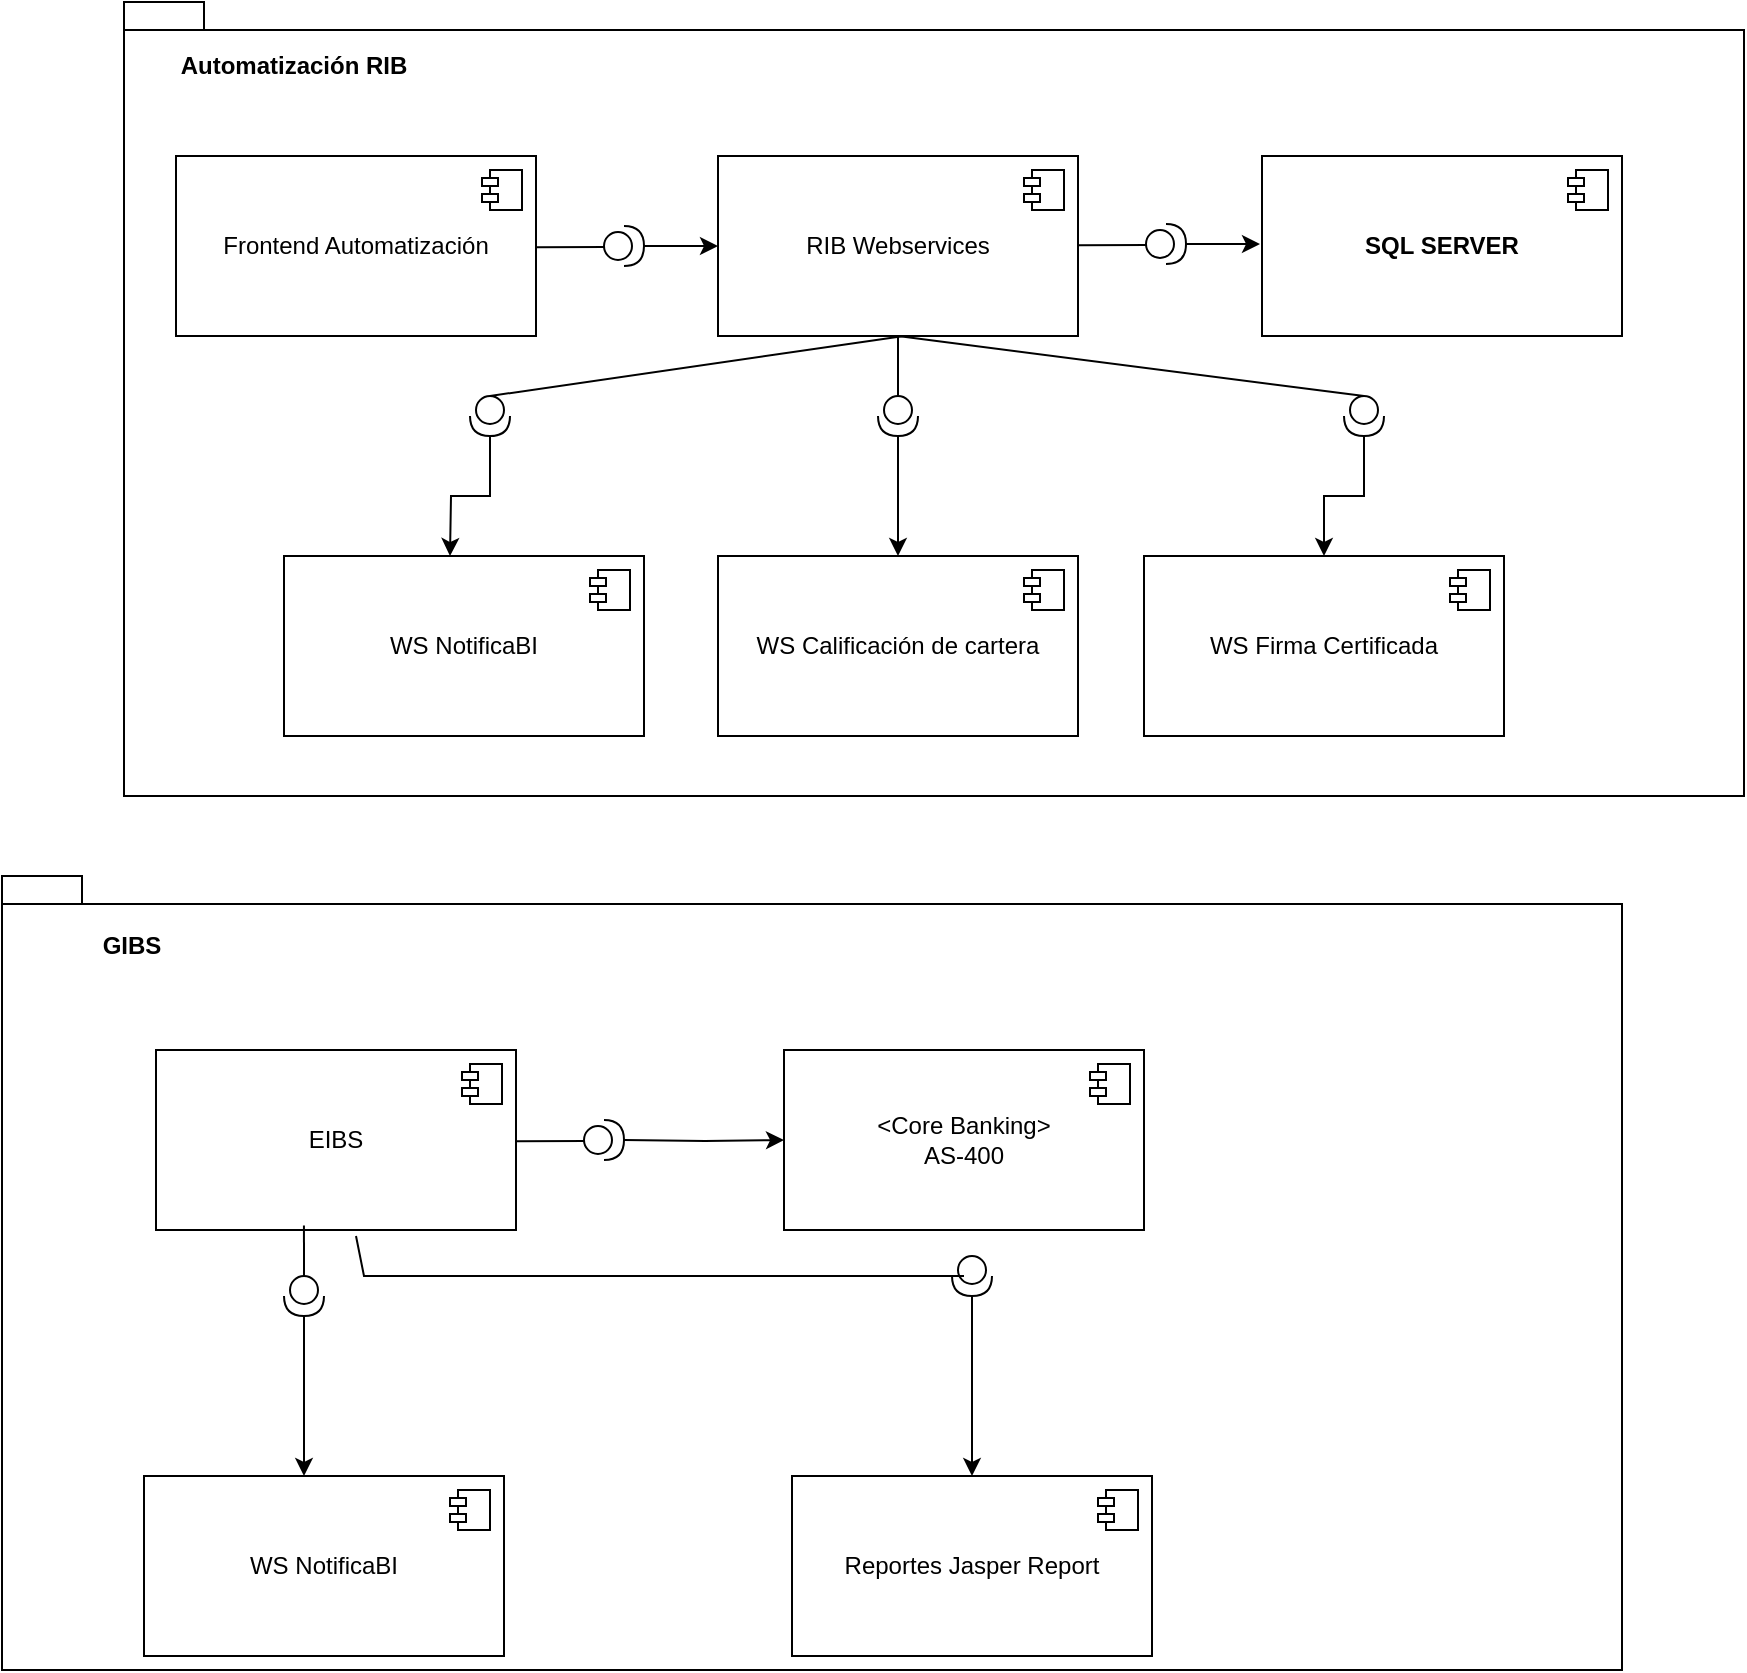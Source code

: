 <mxfile version="24.8.1" pages="2">
  <diagram name="Página-1" id="msPRzkylFATK_xLoIXuE">
    <mxGraphModel dx="2796" dy="878" grid="1" gridSize="10" guides="1" tooltips="1" connect="1" arrows="1" fold="1" page="1" pageScale="1" pageWidth="827" pageHeight="1169" math="0" shadow="0">
      <root>
        <mxCell id="0" />
        <mxCell id="1" parent="0" />
        <mxCell id="qC0ujZglw4TgO-LQhZYu-1" value="" style="shape=folder;fontStyle=1;spacingTop=10;tabWidth=40;tabHeight=14;tabPosition=left;html=1;whiteSpace=wrap;" parent="1" vertex="1">
          <mxGeometry x="-10" y="3" width="810" height="397" as="geometry" />
        </mxCell>
        <mxCell id="qC0ujZglw4TgO-LQhZYu-2" value="RIB Webservices" style="html=1;dropTarget=0;whiteSpace=wrap;" parent="1" vertex="1">
          <mxGeometry x="287" y="80" width="180" height="90" as="geometry" />
        </mxCell>
        <mxCell id="qC0ujZglw4TgO-LQhZYu-3" value="" style="shape=module;jettyWidth=8;jettyHeight=4;" parent="qC0ujZglw4TgO-LQhZYu-2" vertex="1">
          <mxGeometry x="1" width="20" height="20" relative="1" as="geometry">
            <mxPoint x="-27" y="7" as="offset" />
          </mxGeometry>
        </mxCell>
        <mxCell id="qC0ujZglw4TgO-LQhZYu-4" value="&lt;b&gt;SQL SERVER&lt;/b&gt;" style="html=1;dropTarget=0;whiteSpace=wrap;" parent="1" vertex="1">
          <mxGeometry x="559" y="80" width="180" height="90" as="geometry" />
        </mxCell>
        <mxCell id="qC0ujZglw4TgO-LQhZYu-5" value="" style="shape=module;jettyWidth=8;jettyHeight=4;" parent="qC0ujZglw4TgO-LQhZYu-4" vertex="1">
          <mxGeometry x="1" width="20" height="20" relative="1" as="geometry">
            <mxPoint x="-27" y="7" as="offset" />
          </mxGeometry>
        </mxCell>
        <mxCell id="qC0ujZglw4TgO-LQhZYu-6" value="WS Calificación de cartera" style="html=1;dropTarget=0;whiteSpace=wrap;" parent="1" vertex="1">
          <mxGeometry x="287" y="280" width="180" height="90" as="geometry" />
        </mxCell>
        <mxCell id="qC0ujZglw4TgO-LQhZYu-7" value="" style="shape=module;jettyWidth=8;jettyHeight=4;" parent="qC0ujZglw4TgO-LQhZYu-6" vertex="1">
          <mxGeometry x="1" width="20" height="20" relative="1" as="geometry">
            <mxPoint x="-27" y="7" as="offset" />
          </mxGeometry>
        </mxCell>
        <mxCell id="qC0ujZglw4TgO-LQhZYu-8" value="Frontend Automatización" style="html=1;dropTarget=0;whiteSpace=wrap;" parent="1" vertex="1">
          <mxGeometry x="16" y="80" width="180" height="90" as="geometry" />
        </mxCell>
        <mxCell id="qC0ujZglw4TgO-LQhZYu-9" value="" style="shape=module;jettyWidth=8;jettyHeight=4;" parent="qC0ujZglw4TgO-LQhZYu-8" vertex="1">
          <mxGeometry x="1" width="20" height="20" relative="1" as="geometry">
            <mxPoint x="-27" y="7" as="offset" />
          </mxGeometry>
        </mxCell>
        <mxCell id="qC0ujZglw4TgO-LQhZYu-10" style="edgeStyle=orthogonalEdgeStyle;rounded=0;orthogonalLoop=1;jettySize=auto;html=1;entryX=0;entryY=0.5;entryDx=0;entryDy=0;" parent="1" target="qC0ujZglw4TgO-LQhZYu-2" edge="1">
          <mxGeometry relative="1" as="geometry">
            <mxPoint x="250" y="125" as="sourcePoint" />
          </mxGeometry>
        </mxCell>
        <mxCell id="qC0ujZglw4TgO-LQhZYu-11" value="" style="shape=providedRequiredInterface;html=1;verticalLabelPosition=bottom;sketch=0;" parent="1" vertex="1">
          <mxGeometry x="230" y="115" width="20" height="20" as="geometry" />
        </mxCell>
        <mxCell id="qC0ujZglw4TgO-LQhZYu-12" value="" style="endArrow=none;html=1;rounded=0;entryX=0.556;entryY=0.521;entryDx=0;entryDy=0;entryPerimeter=0;" parent="1" edge="1">
          <mxGeometry width="50" height="50" relative="1" as="geometry">
            <mxPoint x="196" y="125.66" as="sourcePoint" />
            <mxPoint x="230.36" y="125.497" as="targetPoint" />
          </mxGeometry>
        </mxCell>
        <mxCell id="qC0ujZglw4TgO-LQhZYu-13" style="edgeStyle=orthogonalEdgeStyle;rounded=0;orthogonalLoop=1;jettySize=auto;html=1;entryX=0;entryY=0.5;entryDx=0;entryDy=0;" parent="1" edge="1">
          <mxGeometry relative="1" as="geometry">
            <mxPoint x="521" y="124" as="sourcePoint" />
            <mxPoint x="558" y="124" as="targetPoint" />
          </mxGeometry>
        </mxCell>
        <mxCell id="qC0ujZglw4TgO-LQhZYu-14" value="" style="shape=providedRequiredInterface;html=1;verticalLabelPosition=bottom;sketch=0;" parent="1" vertex="1">
          <mxGeometry x="501" y="114" width="20" height="20" as="geometry" />
        </mxCell>
        <mxCell id="qC0ujZglw4TgO-LQhZYu-15" value="" style="endArrow=none;html=1;rounded=0;entryX=0.556;entryY=0.521;entryDx=0;entryDy=0;entryPerimeter=0;" parent="1" edge="1">
          <mxGeometry width="50" height="50" relative="1" as="geometry">
            <mxPoint x="467" y="124.66" as="sourcePoint" />
            <mxPoint x="501.36" y="124.497" as="targetPoint" />
          </mxGeometry>
        </mxCell>
        <mxCell id="qC0ujZglw4TgO-LQhZYu-16" value="" style="shape=providedRequiredInterface;html=1;verticalLabelPosition=bottom;sketch=0;rotation=90;" parent="1" vertex="1">
          <mxGeometry x="367" y="200" width="20" height="20" as="geometry" />
        </mxCell>
        <mxCell id="qC0ujZglw4TgO-LQhZYu-17" value="" style="endArrow=none;html=1;rounded=0;exitX=0;exitY=0.5;exitDx=0;exitDy=0;exitPerimeter=0;entryX=0.5;entryY=1;entryDx=0;entryDy=0;" parent="1" source="qC0ujZglw4TgO-LQhZYu-16" target="qC0ujZglw4TgO-LQhZYu-2" edge="1">
          <mxGeometry width="50" height="50" relative="1" as="geometry">
            <mxPoint x="216" y="254.66" as="sourcePoint" />
            <mxPoint x="250.36" y="254.497" as="targetPoint" />
          </mxGeometry>
        </mxCell>
        <mxCell id="qC0ujZglw4TgO-LQhZYu-18" style="edgeStyle=orthogonalEdgeStyle;rounded=0;orthogonalLoop=1;jettySize=auto;html=1;entryX=0.5;entryY=0;entryDx=0;entryDy=0;exitX=1;exitY=0.5;exitDx=0;exitDy=0;exitPerimeter=0;" parent="1" source="qC0ujZglw4TgO-LQhZYu-16" target="qC0ujZglw4TgO-LQhZYu-6" edge="1">
          <mxGeometry relative="1" as="geometry">
            <mxPoint x="655" y="227" as="sourcePoint" />
            <mxPoint x="692" y="227" as="targetPoint" />
          </mxGeometry>
        </mxCell>
        <mxCell id="qC0ujZglw4TgO-LQhZYu-19" value="WS Firma Certificada" style="html=1;dropTarget=0;whiteSpace=wrap;" parent="1" vertex="1">
          <mxGeometry x="500" y="280" width="180" height="90" as="geometry" />
        </mxCell>
        <mxCell id="qC0ujZglw4TgO-LQhZYu-20" value="" style="shape=module;jettyWidth=8;jettyHeight=4;" parent="qC0ujZglw4TgO-LQhZYu-19" vertex="1">
          <mxGeometry x="1" width="20" height="20" relative="1" as="geometry">
            <mxPoint x="-27" y="7" as="offset" />
          </mxGeometry>
        </mxCell>
        <mxCell id="qC0ujZglw4TgO-LQhZYu-21" value="WS NotificaBI" style="html=1;dropTarget=0;whiteSpace=wrap;" parent="1" vertex="1">
          <mxGeometry x="70" y="280" width="180" height="90" as="geometry" />
        </mxCell>
        <mxCell id="qC0ujZglw4TgO-LQhZYu-22" value="" style="shape=module;jettyWidth=8;jettyHeight=4;" parent="qC0ujZglw4TgO-LQhZYu-21" vertex="1">
          <mxGeometry x="1" width="20" height="20" relative="1" as="geometry">
            <mxPoint x="-27" y="7" as="offset" />
          </mxGeometry>
        </mxCell>
        <mxCell id="qC0ujZglw4TgO-LQhZYu-24" value="" style="shape=providedRequiredInterface;html=1;verticalLabelPosition=bottom;sketch=0;rotation=90;" parent="1" vertex="1">
          <mxGeometry x="600" y="200" width="20" height="20" as="geometry" />
        </mxCell>
        <mxCell id="qC0ujZglw4TgO-LQhZYu-25" value="" style="endArrow=none;html=1;rounded=0;exitX=0;exitY=0.5;exitDx=0;exitDy=0;exitPerimeter=0;entryX=0.5;entryY=1;entryDx=0;entryDy=0;" parent="1" source="qC0ujZglw4TgO-LQhZYu-24" target="qC0ujZglw4TgO-LQhZYu-2" edge="1">
          <mxGeometry width="50" height="50" relative="1" as="geometry">
            <mxPoint x="226" y="264.66" as="sourcePoint" />
            <mxPoint x="387" y="180" as="targetPoint" />
          </mxGeometry>
        </mxCell>
        <mxCell id="qC0ujZglw4TgO-LQhZYu-26" style="edgeStyle=orthogonalEdgeStyle;rounded=0;orthogonalLoop=1;jettySize=auto;html=1;exitX=1;exitY=0.5;exitDx=0;exitDy=0;exitPerimeter=0;" parent="1" source="qC0ujZglw4TgO-LQhZYu-24" target="qC0ujZglw4TgO-LQhZYu-19" edge="1">
          <mxGeometry relative="1" as="geometry">
            <mxPoint x="665" y="237" as="sourcePoint" />
            <mxPoint x="387" y="290" as="targetPoint" />
          </mxGeometry>
        </mxCell>
        <mxCell id="qC0ujZglw4TgO-LQhZYu-28" value="" style="shape=providedRequiredInterface;html=1;verticalLabelPosition=bottom;sketch=0;rotation=90;" parent="1" vertex="1">
          <mxGeometry x="163" y="200" width="20" height="20" as="geometry" />
        </mxCell>
        <mxCell id="qC0ujZglw4TgO-LQhZYu-29" value="" style="endArrow=none;html=1;rounded=0;exitX=0;exitY=0.5;exitDx=0;exitDy=0;exitPerimeter=0;" parent="1" source="qC0ujZglw4TgO-LQhZYu-28" edge="1">
          <mxGeometry width="50" height="50" relative="1" as="geometry">
            <mxPoint x="-211" y="264.66" as="sourcePoint" />
            <mxPoint x="380" y="170" as="targetPoint" />
          </mxGeometry>
        </mxCell>
        <mxCell id="qC0ujZglw4TgO-LQhZYu-30" style="edgeStyle=orthogonalEdgeStyle;rounded=0;orthogonalLoop=1;jettySize=auto;html=1;exitX=1;exitY=0.5;exitDx=0;exitDy=0;exitPerimeter=0;" parent="1" source="qC0ujZglw4TgO-LQhZYu-28" edge="1">
          <mxGeometry relative="1" as="geometry">
            <mxPoint x="228" y="237" as="sourcePoint" />
            <mxPoint x="153" y="280" as="targetPoint" />
          </mxGeometry>
        </mxCell>
        <mxCell id="qC0ujZglw4TgO-LQhZYu-31" value="&lt;b&gt;Automatización RIB&lt;/b&gt;" style="text;html=1;align=center;verticalAlign=middle;whiteSpace=wrap;rounded=0;" parent="1" vertex="1">
          <mxGeometry x="10" y="20" width="130" height="30" as="geometry" />
        </mxCell>
        <mxCell id="qC0ujZglw4TgO-LQhZYu-61" value="" style="shape=folder;fontStyle=1;spacingTop=10;tabWidth=40;tabHeight=14;tabPosition=left;html=1;whiteSpace=wrap;" parent="1" vertex="1">
          <mxGeometry x="-71" y="440" width="810" height="397" as="geometry" />
        </mxCell>
        <mxCell id="qC0ujZglw4TgO-LQhZYu-62" value="&lt;div&gt;&amp;lt;Core Banking&amp;gt;&lt;/div&gt;AS-400" style="html=1;dropTarget=0;whiteSpace=wrap;" parent="1" vertex="1">
          <mxGeometry x="320" y="527" width="180" height="90" as="geometry" />
        </mxCell>
        <mxCell id="qC0ujZglw4TgO-LQhZYu-63" value="" style="shape=module;jettyWidth=8;jettyHeight=4;" parent="qC0ujZglw4TgO-LQhZYu-62" vertex="1">
          <mxGeometry x="1" width="20" height="20" relative="1" as="geometry">
            <mxPoint x="-27" y="7" as="offset" />
          </mxGeometry>
        </mxCell>
        <mxCell id="qC0ujZglw4TgO-LQhZYu-68" value="EIBS" style="html=1;dropTarget=0;whiteSpace=wrap;" parent="1" vertex="1">
          <mxGeometry x="6" y="527" width="180" height="90" as="geometry" />
        </mxCell>
        <mxCell id="qC0ujZglw4TgO-LQhZYu-69" value="" style="shape=module;jettyWidth=8;jettyHeight=4;" parent="qC0ujZglw4TgO-LQhZYu-68" vertex="1">
          <mxGeometry x="1" width="20" height="20" relative="1" as="geometry">
            <mxPoint x="-27" y="7" as="offset" />
          </mxGeometry>
        </mxCell>
        <mxCell id="qC0ujZglw4TgO-LQhZYu-70" style="edgeStyle=orthogonalEdgeStyle;rounded=0;orthogonalLoop=1;jettySize=auto;html=1;entryX=0;entryY=0.5;entryDx=0;entryDy=0;" parent="1" target="qC0ujZglw4TgO-LQhZYu-62" edge="1">
          <mxGeometry relative="1" as="geometry">
            <mxPoint x="240" y="572" as="sourcePoint" />
          </mxGeometry>
        </mxCell>
        <mxCell id="qC0ujZglw4TgO-LQhZYu-71" value="" style="shape=providedRequiredInterface;html=1;verticalLabelPosition=bottom;sketch=0;" parent="1" vertex="1">
          <mxGeometry x="220" y="562" width="20" height="20" as="geometry" />
        </mxCell>
        <mxCell id="qC0ujZglw4TgO-LQhZYu-72" value="" style="endArrow=none;html=1;rounded=0;entryX=0.556;entryY=0.521;entryDx=0;entryDy=0;entryPerimeter=0;" parent="1" edge="1">
          <mxGeometry width="50" height="50" relative="1" as="geometry">
            <mxPoint x="186" y="572.66" as="sourcePoint" />
            <mxPoint x="220.36" y="572.497" as="targetPoint" />
          </mxGeometry>
        </mxCell>
        <mxCell id="qC0ujZglw4TgO-LQhZYu-81" value="WS NotificaBI" style="html=1;dropTarget=0;whiteSpace=wrap;" parent="1" vertex="1">
          <mxGeometry y="740" width="180" height="90" as="geometry" />
        </mxCell>
        <mxCell id="qC0ujZglw4TgO-LQhZYu-82" value="" style="shape=module;jettyWidth=8;jettyHeight=4;" parent="qC0ujZglw4TgO-LQhZYu-81" vertex="1">
          <mxGeometry x="1" width="20" height="20" relative="1" as="geometry">
            <mxPoint x="-27" y="7" as="offset" />
          </mxGeometry>
        </mxCell>
        <mxCell id="qC0ujZglw4TgO-LQhZYu-86" value="" style="shape=providedRequiredInterface;html=1;verticalLabelPosition=bottom;sketch=0;rotation=90;" parent="1" vertex="1">
          <mxGeometry x="70" y="640" width="20" height="20" as="geometry" />
        </mxCell>
        <mxCell id="qC0ujZglw4TgO-LQhZYu-87" value="" style="endArrow=none;html=1;rounded=0;exitX=0;exitY=0.5;exitDx=0;exitDy=0;exitPerimeter=0;entryX=0.411;entryY=0.975;entryDx=0;entryDy=0;entryPerimeter=0;" parent="1" source="qC0ujZglw4TgO-LQhZYu-86" target="qC0ujZglw4TgO-LQhZYu-68" edge="1">
          <mxGeometry width="50" height="50" relative="1" as="geometry">
            <mxPoint x="-221" y="711.66" as="sourcePoint" />
            <mxPoint x="370" y="617" as="targetPoint" />
          </mxGeometry>
        </mxCell>
        <mxCell id="qC0ujZglw4TgO-LQhZYu-88" style="edgeStyle=orthogonalEdgeStyle;rounded=0;orthogonalLoop=1;jettySize=auto;html=1;exitX=1;exitY=0.5;exitDx=0;exitDy=0;exitPerimeter=0;" parent="1" source="qC0ujZglw4TgO-LQhZYu-86" edge="1">
          <mxGeometry relative="1" as="geometry">
            <mxPoint x="218" y="684" as="sourcePoint" />
            <mxPoint x="80" y="740" as="targetPoint" />
            <Array as="points">
              <mxPoint x="80" y="740" />
            </Array>
          </mxGeometry>
        </mxCell>
        <mxCell id="qC0ujZglw4TgO-LQhZYu-89" value="&lt;b&gt;GIBS&lt;/b&gt;" style="text;html=1;align=center;verticalAlign=middle;whiteSpace=wrap;rounded=0;" parent="1" vertex="1">
          <mxGeometry x="-71" y="460" width="130" height="30" as="geometry" />
        </mxCell>
        <mxCell id="qC0ujZglw4TgO-LQhZYu-92" value="Reportes Jasper Report" style="html=1;dropTarget=0;whiteSpace=wrap;" parent="1" vertex="1">
          <mxGeometry x="324" y="740" width="180" height="90" as="geometry" />
        </mxCell>
        <mxCell id="qC0ujZglw4TgO-LQhZYu-93" value="" style="shape=module;jettyWidth=8;jettyHeight=4;" parent="qC0ujZglw4TgO-LQhZYu-92" vertex="1">
          <mxGeometry x="1" width="20" height="20" relative="1" as="geometry">
            <mxPoint x="-27" y="7" as="offset" />
          </mxGeometry>
        </mxCell>
        <mxCell id="qC0ujZglw4TgO-LQhZYu-96" value="" style="shape=providedRequiredInterface;html=1;verticalLabelPosition=bottom;sketch=0;rotation=90;" parent="1" vertex="1">
          <mxGeometry x="404" y="630" width="20" height="20" as="geometry" />
        </mxCell>
        <mxCell id="qC0ujZglw4TgO-LQhZYu-97" style="edgeStyle=orthogonalEdgeStyle;rounded=0;orthogonalLoop=1;jettySize=auto;html=1;exitX=1;exitY=0.5;exitDx=0;exitDy=0;exitPerimeter=0;entryX=0.5;entryY=0;entryDx=0;entryDy=0;" parent="1" source="qC0ujZglw4TgO-LQhZYu-96" target="qC0ujZglw4TgO-LQhZYu-92" edge="1">
          <mxGeometry relative="1" as="geometry">
            <mxPoint x="552" y="674" as="sourcePoint" />
            <mxPoint x="414" y="730" as="targetPoint" />
            <Array as="points" />
          </mxGeometry>
        </mxCell>
        <mxCell id="qC0ujZglw4TgO-LQhZYu-98" value="" style="endArrow=none;html=1;rounded=0;" parent="1" edge="1">
          <mxGeometry width="50" height="50" relative="1" as="geometry">
            <mxPoint x="410" y="640" as="sourcePoint" />
            <mxPoint x="106" y="620" as="targetPoint" />
            <Array as="points">
              <mxPoint x="110" y="640" />
            </Array>
          </mxGeometry>
        </mxCell>
      </root>
    </mxGraphModel>
  </diagram>
  <diagram name="Página-2" id="hJzWQRnzadVG9m3LK9it">
    <mxGraphModel dx="1674" dy="746" grid="1" gridSize="10" guides="1" tooltips="1" connect="1" arrows="1" fold="1" page="1" pageScale="1" pageWidth="827" pageHeight="1169" math="0" shadow="0">
      <root>
        <mxCell id="0" />
        <mxCell id="1" parent="0" />
        <mxCell id="Qrmg3Vs-Gsk_AwqV7CNu-4" value="&amp;lt;&amp;lt;Device&amp;gt;&amp;gt;&lt;div&gt;VMware ESXi 8.0.2&lt;/div&gt;" style="verticalAlign=top;align=center;spacingTop=8;spacingLeft=2;spacingRight=12;shape=cube;size=10;direction=south;fontStyle=0;html=1;rounded=0;shadow=0;comic=0;labelBackgroundColor=none;strokeWidth=1;fontFamily=Verdana;fontSize=12" parent="1" vertex="1">
          <mxGeometry x="50" y="40" width="360" height="250" as="geometry" />
        </mxCell>
        <mxCell id="Qrmg3Vs-Gsk_AwqV7CNu-6" value="&amp;lt;&amp;lt;Operating System&amp;gt;&amp;gt;&lt;div&gt;Rea Hat Enterprince Linux 8&lt;/div&gt;" style="verticalAlign=top;align=center;spacingTop=8;spacingLeft=2;spacingRight=12;shape=cube;size=10;direction=south;fontStyle=0;html=1;rounded=0;shadow=0;comic=0;labelBackgroundColor=none;strokeWidth=1;fontFamily=Verdana;fontSize=12" parent="1" vertex="1">
          <mxGeometry x="80" y="90" width="280" height="190" as="geometry" />
        </mxCell>
        <mxCell id="Qrmg3Vs-Gsk_AwqV7CNu-7" value="&lt;div&gt;&amp;lt;&amp;lt;Application&amp;gt;&amp;gt;&lt;/div&gt;&lt;div&gt;Apache 2.4.37&lt;/div&gt;" style="verticalAlign=top;align=center;spacingTop=8;spacingLeft=2;spacingRight=12;shape=cube;size=10;direction=south;fontStyle=0;html=1;rounded=0;shadow=0;comic=0;labelBackgroundColor=none;strokeWidth=1;fontFamily=Verdana;fontSize=12" parent="1" vertex="1">
          <mxGeometry x="100" y="140" width="230" height="128" as="geometry" />
        </mxCell>
        <mxCell id="Qrmg3Vs-Gsk_AwqV7CNu-8" value="&lt;div style=&quot;&quot;&gt;&lt;span style=&quot;font-family: Helvetica; text-wrap: wrap; background-color: initial;&quot;&gt;«Component»&lt;/span&gt;&lt;/div&gt;&lt;b style=&quot;font-family: Helvetica; text-wrap: wrap;&quot;&gt;&lt;div style=&quot;&quot;&gt;RIB Web&lt;/div&gt;&lt;/b&gt;" style="shape=component;align=center;spacingLeft=37;rounded=0;shadow=0;comic=0;labelBackgroundColor=none;strokeWidth=1;fontFamily=Verdana;fontSize=12;html=1;verticalAlign=middle;" parent="1" vertex="1">
          <mxGeometry x="130" y="190" width="170" height="64" as="geometry" />
        </mxCell>
        <mxCell id="TAVbQNcs_L2FOUL7V5Up-1" value="&amp;lt;&amp;lt;Device&amp;gt;&amp;gt;&lt;div&gt;VMware ESXi 8.0.2&lt;/div&gt;" style="verticalAlign=top;align=center;spacingTop=8;spacingLeft=2;spacingRight=12;shape=cube;size=10;direction=south;fontStyle=0;html=1;rounded=0;shadow=0;comic=0;labelBackgroundColor=none;strokeWidth=1;fontFamily=Verdana;fontSize=12" parent="1" vertex="1">
          <mxGeometry x="520" y="40" width="360" height="250" as="geometry" />
        </mxCell>
        <mxCell id="TAVbQNcs_L2FOUL7V5Up-2" value="&amp;lt;&amp;lt;Operating System&amp;gt;&amp;gt;&lt;div&gt;Rea Hat Enterprince Linux release 8.9&lt;/div&gt;" style="verticalAlign=top;align=center;spacingTop=8;spacingLeft=2;spacingRight=12;shape=cube;size=10;direction=south;fontStyle=0;html=1;rounded=0;shadow=0;comic=0;labelBackgroundColor=none;strokeWidth=1;fontFamily=Verdana;fontSize=12" parent="1" vertex="1">
          <mxGeometry x="550" y="90" width="280" height="190" as="geometry" />
        </mxCell>
        <mxCell id="TAVbQNcs_L2FOUL7V5Up-3" value="&lt;div&gt;&amp;lt;&amp;lt;Application&amp;gt;&amp;gt;&lt;/div&gt;Jboss EAP" style="verticalAlign=top;align=center;spacingTop=8;spacingLeft=2;spacingRight=12;shape=cube;size=10;direction=south;fontStyle=0;html=1;rounded=0;shadow=0;comic=0;labelBackgroundColor=none;strokeWidth=1;fontFamily=Verdana;fontSize=12" parent="1" vertex="1">
          <mxGeometry x="570" y="140" width="230" height="128" as="geometry" />
        </mxCell>
        <mxCell id="TAVbQNcs_L2FOUL7V5Up-4" value="&lt;div style=&quot;&quot;&gt;&lt;span style=&quot;font-family: Helvetica; text-wrap: wrap; background-color: initial;&quot;&gt;«Component»&lt;/span&gt;&lt;/div&gt;&lt;b style=&quot;font-family: Helvetica; text-wrap: wrap;&quot;&gt;&lt;div style=&quot;&quot;&gt;RIB RESTful&lt;/div&gt;&lt;/b&gt;" style="shape=component;align=center;spacingLeft=37;rounded=0;shadow=0;comic=0;labelBackgroundColor=none;strokeWidth=1;fontFamily=Verdana;fontSize=12;html=1;verticalAlign=middle;" parent="1" vertex="1">
          <mxGeometry x="600" y="190" width="170" height="64" as="geometry" />
        </mxCell>
        <mxCell id="TAVbQNcs_L2FOUL7V5Up-9" value="&amp;lt;&amp;lt;Device&amp;gt;&amp;gt;&lt;div&gt;Windows Server&lt;/div&gt;" style="verticalAlign=top;align=center;spacingTop=8;spacingLeft=2;spacingRight=12;shape=cube;size=10;direction=south;fontStyle=0;html=1;rounded=0;shadow=0;comic=0;labelBackgroundColor=none;strokeWidth=1;fontFamily=Verdana;fontSize=12" parent="1" vertex="1">
          <mxGeometry x="520" y="359" width="360" height="211" as="geometry" />
        </mxCell>
        <mxCell id="TAVbQNcs_L2FOUL7V5Up-12" value="&lt;div style=&quot;&quot;&gt;&lt;span style=&quot;font-family: Helvetica; text-wrap: wrap; background-color: initial;&quot;&gt;«Component»&lt;/span&gt;&lt;/div&gt;&lt;b style=&quot;font-family: Helvetica; text-wrap: wrap;&quot;&gt;&lt;div style=&quot;&quot;&gt;SQL SERVER&lt;/div&gt;&lt;/b&gt;" style="shape=component;align=center;spacingLeft=37;rounded=0;shadow=0;comic=0;labelBackgroundColor=none;strokeWidth=1;fontFamily=Verdana;fontSize=12;html=1;verticalAlign=middle;" parent="1" vertex="1">
          <mxGeometry x="587.5" y="436" width="225" height="80" as="geometry" />
        </mxCell>
        <mxCell id="TAVbQNcs_L2FOUL7V5Up-13" value="" style="endArrow=classic;startArrow=classic;html=1;rounded=0;exitX=0;exitY=0;exitDx=120;exitDy=0;exitPerimeter=0;entryX=0.48;entryY=1;entryDx=0;entryDy=0;entryPerimeter=0;" parent="1" source="Qrmg3Vs-Gsk_AwqV7CNu-4" target="TAVbQNcs_L2FOUL7V5Up-1" edge="1">
          <mxGeometry width="50" height="50" relative="1" as="geometry">
            <mxPoint x="460" y="300" as="sourcePoint" />
            <mxPoint x="510" y="250" as="targetPoint" />
          </mxGeometry>
        </mxCell>
        <mxCell id="TAVbQNcs_L2FOUL7V5Up-14" value="&amp;lt;&amp;lt;Protocol&amp;gt;&amp;gt;&lt;div&gt;&lt;b&gt;https&lt;/b&gt;&lt;/div&gt;" style="text;html=1;align=center;verticalAlign=middle;whiteSpace=wrap;rounded=0;" parent="1" vertex="1">
          <mxGeometry x="435" y="126" width="60" height="30" as="geometry" />
        </mxCell>
        <mxCell id="TAVbQNcs_L2FOUL7V5Up-15" value="" style="endArrow=classic;startArrow=classic;html=1;rounded=0;entryX=0;entryY=0;entryDx=250;entryDy=185;entryPerimeter=0;exitX=-0.005;exitY=0.517;exitDx=0;exitDy=0;exitPerimeter=0;" parent="1" source="TAVbQNcs_L2FOUL7V5Up-9" target="TAVbQNcs_L2FOUL7V5Up-1" edge="1">
          <mxGeometry width="50" height="50" relative="1" as="geometry">
            <mxPoint x="695" y="350" as="sourcePoint" />
            <mxPoint x="510" y="250" as="targetPoint" />
          </mxGeometry>
        </mxCell>
        <mxCell id="TAVbQNcs_L2FOUL7V5Up-16" value="&amp;lt;&amp;lt;Protocol&amp;gt;&amp;gt;&lt;div&gt;&lt;b&gt;JPA&lt;/b&gt;&lt;/div&gt;" style="text;html=1;align=center;verticalAlign=middle;whiteSpace=wrap;rounded=0;" parent="1" vertex="1">
          <mxGeometry x="710" y="310" width="60" height="30" as="geometry" />
        </mxCell>
      </root>
    </mxGraphModel>
  </diagram>
</mxfile>
